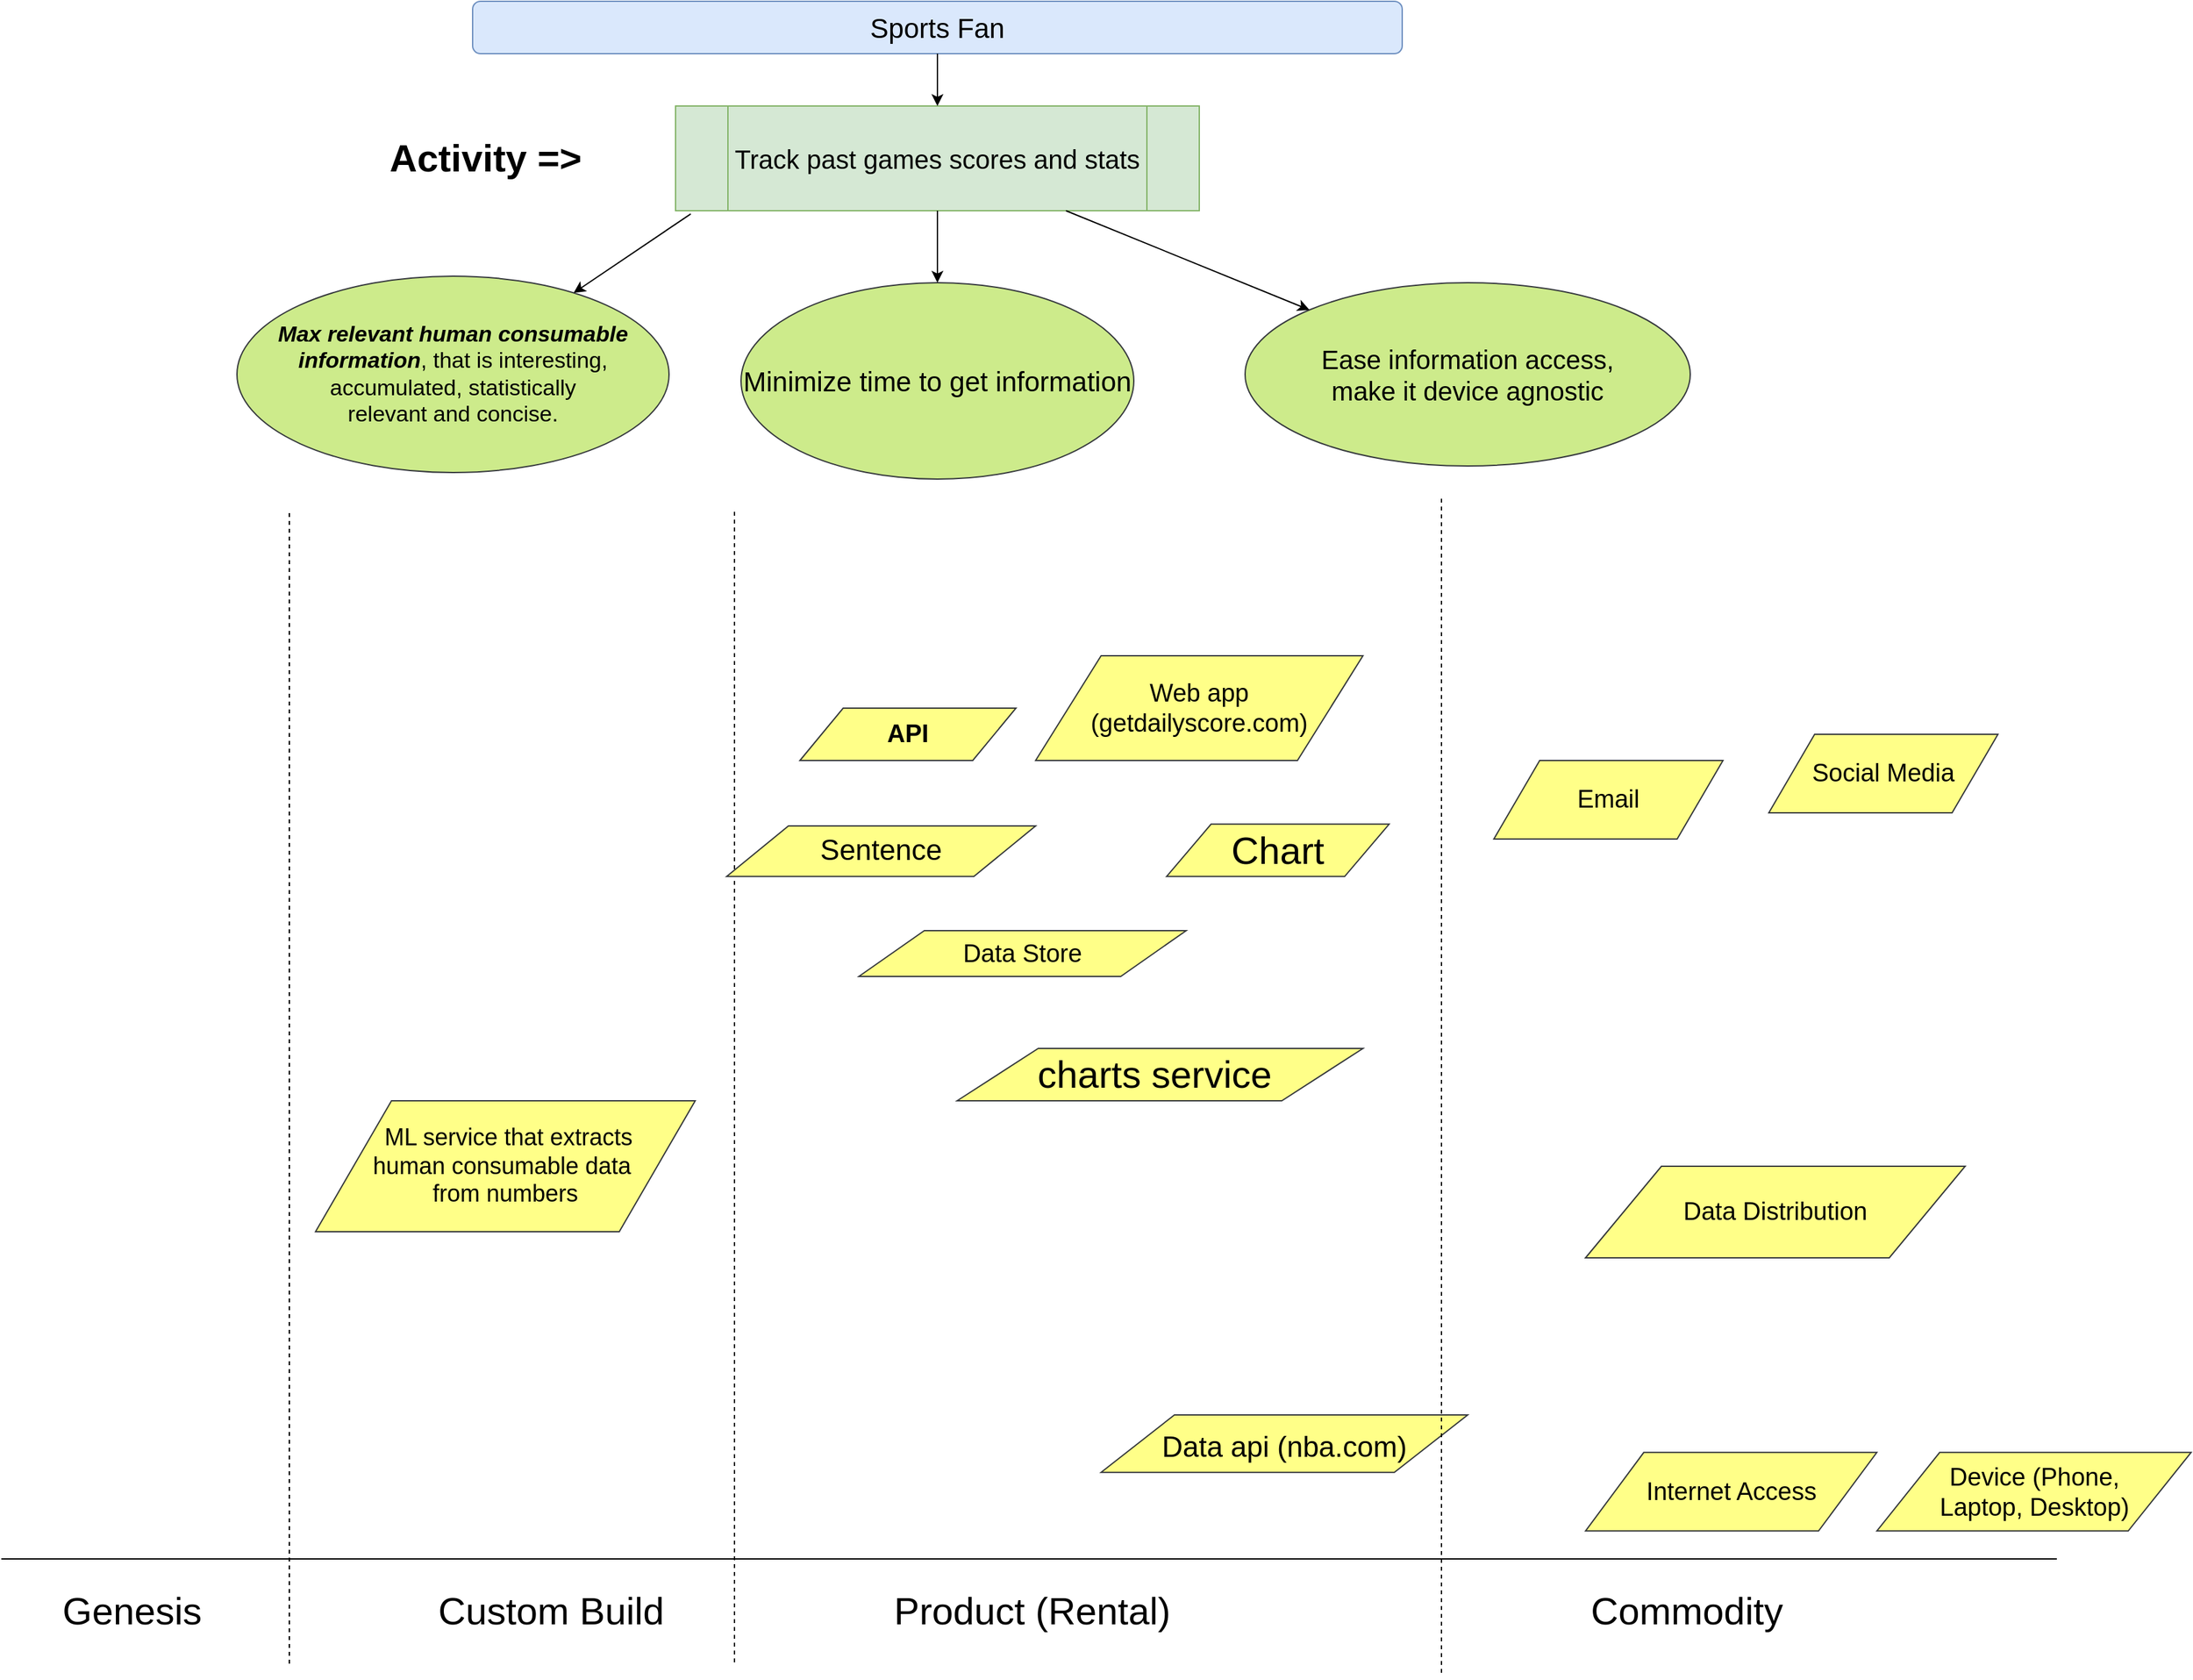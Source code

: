 <mxfile version="12.5.5" type="device" pages="2"><diagram name="Page-1" id="42789a77-a242-8287-6e28-9cd8cfd52e62"><mxGraphModel dx="1730" dy="1682" grid="1" gridSize="10" guides="1" tooltips="1" connect="1" arrows="1" fold="1" page="1" pageScale="1" pageWidth="1100" pageHeight="850" background="#ffffff" math="0" shadow="0"><root><mxCell id="0"/><mxCell id="1" parent="0"/><mxCell id="Sqfoyh81WpPyErl1hCWX-1" value="Sports Fan" style="rounded=1;whiteSpace=wrap;html=1;fillColor=#dae8fc;strokeColor=#6c8ebf;fontSize=21;" parent="1" vertex="1"><mxGeometry x="400" y="-200" width="710" height="40" as="geometry"/></mxCell><mxCell id="Sqfoyh81WpPyErl1hCWX-2" value="Activity =&amp;gt;" style="text;html=1;strokeColor=none;fillColor=none;align=center;verticalAlign=middle;whiteSpace=wrap;rounded=0;fontStyle=1;fontSize=29;" parent="1" vertex="1"><mxGeometry x="280" y="-112.5" width="260" height="65" as="geometry"/></mxCell><mxCell id="Sqfoyh81WpPyErl1hCWX-3" value="Track past games scores and stats" style="shape=process;whiteSpace=wrap;html=1;backgroundOutline=1;fillColor=#d5e8d4;strokeColor=#82b366;fontSize=20;fontStyle=0" parent="1" vertex="1"><mxGeometry x="555" y="-120" width="400" height="80" as="geometry"/></mxCell><mxCell id="Sqfoyh81WpPyErl1hCWX-4" value="&lt;span style=&quot;font-size: 17px&quot;&gt;&lt;b style=&quot;font-style: italic ; font-size: 17px&quot;&gt;Max relevant human consumable &lt;br&gt;information&lt;/b&gt;&lt;/span&gt;, that is interesting, accumulated, statistically &lt;br&gt;relevant and concise." style="ellipse;whiteSpace=wrap;html=1;fillColor=#cdeb8b;strokeColor=#36393d;fontSize=17;" parent="1" vertex="1"><mxGeometry x="220" y="10" width="330" height="150" as="geometry"/></mxCell><mxCell id="Sqfoyh81WpPyErl1hCWX-7" value="Minimize time to get information" style="ellipse;whiteSpace=wrap;html=1;fillColor=#cdeb8b;strokeColor=#36393d;fontSize=21;" parent="1" vertex="1"><mxGeometry x="605" y="15" width="300" height="150" as="geometry"/></mxCell><mxCell id="Sqfoyh81WpPyErl1hCWX-8" value="Ease information access, &lt;br&gt;make it device agnostic" style="ellipse;whiteSpace=wrap;html=1;fillColor=#cdeb8b;strokeColor=#36393d;fontSize=20;" parent="1" vertex="1"><mxGeometry x="990" y="15" width="340" height="140" as="geometry"/></mxCell><mxCell id="Sqfoyh81WpPyErl1hCWX-10" value="" style="endArrow=classic;html=1;exitX=0.029;exitY=1.03;exitDx=0;exitDy=0;exitPerimeter=0;" parent="1" source="Sqfoyh81WpPyErl1hCWX-3" target="Sqfoyh81WpPyErl1hCWX-4" edge="1"><mxGeometry width="50" height="50" relative="1" as="geometry"><mxPoint x="280" y="-40" as="sourcePoint"/><mxPoint x="70" y="270" as="targetPoint"/></mxGeometry></mxCell><mxCell id="Sqfoyh81WpPyErl1hCWX-11" value="" style="endArrow=classic;html=1;" parent="1" source="Sqfoyh81WpPyErl1hCWX-3" target="Sqfoyh81WpPyErl1hCWX-7" edge="1"><mxGeometry width="50" height="50" relative="1" as="geometry"><mxPoint x="10" y="200" as="sourcePoint"/><mxPoint x="60" y="150" as="targetPoint"/></mxGeometry></mxCell><mxCell id="Sqfoyh81WpPyErl1hCWX-12" value="" style="endArrow=classic;html=1;" parent="1" source="Sqfoyh81WpPyErl1hCWX-3" target="Sqfoyh81WpPyErl1hCWX-8" edge="1"><mxGeometry width="50" height="50" relative="1" as="geometry"><mxPoint x="10" y="200" as="sourcePoint"/><mxPoint x="60" y="150" as="targetPoint"/></mxGeometry></mxCell><mxCell id="Sqfoyh81WpPyErl1hCWX-14" value="" style="endArrow=classic;html=1;fontSize=19;" parent="1" source="Sqfoyh81WpPyErl1hCWX-1" target="Sqfoyh81WpPyErl1hCWX-3" edge="1"><mxGeometry width="50" height="50" relative="1" as="geometry"><mxPoint x="10" y="200" as="sourcePoint"/><mxPoint x="60" y="150" as="targetPoint"/></mxGeometry></mxCell><mxCell id="Sqfoyh81WpPyErl1hCWX-27" value="Email" style="shape=parallelogram;perimeter=parallelogramPerimeter;whiteSpace=wrap;html=1;fontSize=19;fillColor=#ffff88;strokeColor=#36393d;" parent="1" vertex="1"><mxGeometry x="1180" y="380" width="175" height="60" as="geometry"/></mxCell><mxCell id="Sqfoyh81WpPyErl1hCWX-29" value="Device (Phone, &lt;br&gt;Laptop, Desktop)" style="shape=parallelogram;perimeter=parallelogramPerimeter;whiteSpace=wrap;html=1;fontSize=19;fillColor=#ffff88;strokeColor=#36393d;" parent="1" vertex="1"><mxGeometry x="1472.5" y="908.67" width="240" height="60" as="geometry"/></mxCell><mxCell id="Sqfoyh81WpPyErl1hCWX-30" value="Internet Access" style="shape=parallelogram;perimeter=parallelogramPerimeter;whiteSpace=wrap;html=1;fontSize=19;fillColor=#ffff88;strokeColor=#36393d;" parent="1" vertex="1"><mxGeometry x="1250" y="908.67" width="222.5" height="60" as="geometry"/></mxCell><mxCell id="Sqfoyh81WpPyErl1hCWX-33" value="" style="endArrow=none;html=1;fontSize=19;" parent="1" edge="1"><mxGeometry width="50" height="50" relative="1" as="geometry"><mxPoint x="40" y="990" as="sourcePoint"/><mxPoint x="1610" y="990" as="targetPoint"/></mxGeometry></mxCell><mxCell id="Sqfoyh81WpPyErl1hCWX-35" value="Genesis&lt;br style=&quot;font-size: 29px;&quot;&gt;" style="text;html=1;strokeColor=none;fillColor=none;align=center;verticalAlign=middle;whiteSpace=wrap;rounded=0;fontSize=29;" parent="1" vertex="1"><mxGeometry x="70" y="1020" width="140" height="20" as="geometry"/></mxCell><mxCell id="Sqfoyh81WpPyErl1hCWX-37" value="" style="endArrow=none;dashed=1;html=1;fontSize=21;" parent="1" edge="1"><mxGeometry width="50" height="50" relative="1" as="geometry"><mxPoint x="260" y="1070" as="sourcePoint"/><mxPoint x="260" y="190" as="targetPoint"/></mxGeometry></mxCell><mxCell id="Sqfoyh81WpPyErl1hCWX-41" value="Custom Build" style="text;html=1;strokeColor=none;fillColor=none;align=center;verticalAlign=middle;whiteSpace=wrap;rounded=0;fontSize=29;" parent="1" vertex="1"><mxGeometry x="350" y="1020" width="220" height="20" as="geometry"/></mxCell><mxCell id="Sqfoyh81WpPyErl1hCWX-43" value="" style="endArrow=none;dashed=1;html=1;fontSize=21;" parent="1" edge="1"><mxGeometry width="50" height="50" relative="1" as="geometry"><mxPoint x="600" y="190" as="sourcePoint"/><mxPoint x="600" y="1070" as="targetPoint"/></mxGeometry></mxCell><mxCell id="Sqfoyh81WpPyErl1hCWX-44" value="Product (Rental)" style="text;html=1;strokeColor=none;fillColor=none;align=center;verticalAlign=middle;whiteSpace=wrap;rounded=0;fontSize=29;" parent="1" vertex="1"><mxGeometry x="710" y="1000" width="235" height="60" as="geometry"/></mxCell><mxCell id="Sqfoyh81WpPyErl1hCWX-46" value="Commodity" style="text;html=1;strokeColor=none;fillColor=none;align=center;verticalAlign=middle;whiteSpace=wrap;rounded=0;fontSize=29;" parent="1" vertex="1"><mxGeometry x="1210" y="1000" width="235" height="60" as="geometry"/></mxCell><mxCell id="Sqfoyh81WpPyErl1hCWX-48" value="Data Distribution" style="shape=parallelogram;perimeter=parallelogramPerimeter;whiteSpace=wrap;html=1;fontSize=19;fillColor=#ffff88;strokeColor=#36393d;" parent="1" vertex="1"><mxGeometry x="1250" y="690" width="290" height="70" as="geometry"/></mxCell><mxCell id="Sqfoyh81WpPyErl1hCWX-54" value="charts service&amp;nbsp;" style="shape=parallelogram;perimeter=parallelogramPerimeter;whiteSpace=wrap;html=1;fontSize=29;fillColor=#ffff88;strokeColor=#36393d;" parent="1" vertex="1"><mxGeometry x="770" y="600" width="310" height="40" as="geometry"/></mxCell><mxCell id="Sqfoyh81WpPyErl1hCWX-59" value="&lt;font style=&quot;font-size: 22px&quot;&gt;Data api (nba.com)&lt;/font&gt;" style="shape=parallelogram;perimeter=parallelogramPerimeter;whiteSpace=wrap;html=1;fontSize=29;fillColor=#ffff88;strokeColor=#36393d;" parent="1" vertex="1"><mxGeometry x="880" y="880" width="280" height="43.91" as="geometry"/></mxCell><mxCell id="Sqfoyh81WpPyErl1hCWX-64" value="Sentence" style="shape=parallelogram;perimeter=parallelogramPerimeter;whiteSpace=wrap;html=1;fontSize=22;fillColor=#ffff88;strokeColor=#36393d;" parent="1" vertex="1"><mxGeometry x="594" y="430.0" width="236" height="38.67" as="geometry"/></mxCell><mxCell id="Sqfoyh81WpPyErl1hCWX-65" value="&amp;nbsp;ML service that extracts&lt;br&gt;human consumable data&amp;nbsp;&lt;br&gt;from numbers" style="shape=parallelogram;perimeter=parallelogramPerimeter;whiteSpace=wrap;html=1;fontSize=18;fillColor=#ffff88;strokeColor=#36393d;" parent="1" vertex="1"><mxGeometry x="280" y="640" width="290" height="100" as="geometry"/></mxCell><mxCell id="lyD-HpiRpPjOEnl6V3W5-5" value="Web app &lt;br&gt;(getdailyscore.com)" style="shape=parallelogram;perimeter=parallelogramPerimeter;whiteSpace=wrap;html=1;fontSize=19;fillColor=#ffff88;strokeColor=#36393d;" parent="1" vertex="1"><mxGeometry x="830" y="300" width="250" height="80" as="geometry"/></mxCell><mxCell id="Sqfoyh81WpPyErl1hCWX-55" value="Chart" style="shape=parallelogram;perimeter=parallelogramPerimeter;whiteSpace=wrap;html=1;fontSize=29;fillColor=#ffff88;strokeColor=#36393d;" parent="1" vertex="1"><mxGeometry x="930" y="428.67" width="170" height="40" as="geometry"/></mxCell><mxCell id="lyD-HpiRpPjOEnl6V3W5-22" value="" style="endArrow=none;dashed=1;html=1;fontSize=21;" parent="1" edge="1"><mxGeometry width="50" height="50" relative="1" as="geometry"><mxPoint x="1140" y="180" as="sourcePoint"/><mxPoint x="1140" y="1080" as="targetPoint"/></mxGeometry></mxCell><mxCell id="lyD-HpiRpPjOEnl6V3W5-25" value="&lt;b&gt;API&lt;/b&gt;" style="shape=parallelogram;perimeter=parallelogramPerimeter;whiteSpace=wrap;html=1;fontSize=19;fillColor=#ffff88;strokeColor=#36393d;" parent="1" vertex="1"><mxGeometry x="650" y="340" width="165" height="40" as="geometry"/></mxCell><mxCell id="lyD-HpiRpPjOEnl6V3W5-53" value="Data Store" style="shape=parallelogram;perimeter=parallelogramPerimeter;whiteSpace=wrap;html=1;fontSize=19;fillColor=#ffff88;strokeColor=#36393d;" parent="1" vertex="1"><mxGeometry x="695" y="510" width="250" height="35" as="geometry"/></mxCell><mxCell id="lyD-HpiRpPjOEnl6V3W5-55" value="Social Media" style="shape=parallelogram;perimeter=parallelogramPerimeter;whiteSpace=wrap;html=1;fontSize=19;fillColor=#ffff88;strokeColor=#36393d;" parent="1" vertex="1"><mxGeometry x="1390" y="360" width="175" height="60" as="geometry"/></mxCell></root></mxGraphModel></diagram><diagram id="62Q5EX-za9xnBsxn6A6V" name="Page-2"><mxGraphModel dx="1038" dy="1599" grid="1" gridSize="10" guides="1" tooltips="1" connect="1" arrows="1" fold="1" page="1" pageScale="1" pageWidth="850" pageHeight="1100" math="0" shadow="0"><root><mxCell id="HHw37jeu-qHl3L0PZvLs-0"/><mxCell id="HHw37jeu-qHl3L0PZvLs-1" parent="HHw37jeu-qHl3L0PZvLs-0"/><mxCell id="NZfJXg3lzzlJPp1EGCO3-2" style="edgeStyle=none;rounded=0;orthogonalLoop=1;jettySize=auto;html=1;exitX=0.5;exitY=1;exitDx=0;exitDy=0;" edge="1" parent="HHw37jeu-qHl3L0PZvLs-1" source="HHw37jeu-qHl3L0PZvLs-2" target="NZfJXg3lzzlJPp1EGCO3-1"><mxGeometry relative="1" as="geometry"/></mxCell><mxCell id="HHw37jeu-qHl3L0PZvLs-2" value="User&lt;br&gt;" style="text;html=1;strokeColor=none;fillColor=none;align=center;verticalAlign=middle;whiteSpace=wrap;rounded=0;" vertex="1" parent="HHw37jeu-qHl3L0PZvLs-1"><mxGeometry x="410" y="-30" width="40" height="20" as="geometry"/></mxCell><mxCell id="1dH-njrnQEIR6e_a9Dvq-5" style="edgeStyle=none;rounded=0;orthogonalLoop=1;jettySize=auto;html=1;exitX=0.5;exitY=1;exitDx=0;exitDy=0;entryX=0;entryY=0;entryDx=0;entryDy=0;" edge="1" parent="HHw37jeu-qHl3L0PZvLs-1" source="HHw37jeu-qHl3L0PZvLs-3" target="csxcvWwEGRJVyuj2_GaZ-1"><mxGeometry relative="1" as="geometry"/></mxCell><mxCell id="1dH-njrnQEIR6e_a9Dvq-6" style="edgeStyle=none;rounded=0;orthogonalLoop=1;jettySize=auto;html=1;exitX=0.5;exitY=1;exitDx=0;exitDy=0;entryX=0.5;entryY=0;entryDx=0;entryDy=0;" edge="1" parent="HHw37jeu-qHl3L0PZvLs-1" source="HHw37jeu-qHl3L0PZvLs-3" target="csxcvWwEGRJVyuj2_GaZ-2"><mxGeometry relative="1" as="geometry"/></mxCell><mxCell id="1dH-njrnQEIR6e_a9Dvq-7" style="edgeStyle=none;rounded=0;orthogonalLoop=1;jettySize=auto;html=1;exitX=0.5;exitY=1;exitDx=0;exitDy=0;entryX=0;entryY=0;entryDx=0;entryDy=0;" edge="1" parent="HHw37jeu-qHl3L0PZvLs-1" source="HHw37jeu-qHl3L0PZvLs-3" target="csxcvWwEGRJVyuj2_GaZ-4"><mxGeometry relative="1" as="geometry"/></mxCell><mxCell id="HHw37jeu-qHl3L0PZvLs-3" value="" style="ellipse;whiteSpace=wrap;html=1;aspect=fixed;" vertex="1" parent="HHw37jeu-qHl3L0PZvLs-1"><mxGeometry x="420" y="100" width="20" height="20" as="geometry"/></mxCell><mxCell id="HHw37jeu-qHl3L0PZvLs-4" value="NBA data" style="text;html=1;strokeColor=none;fillColor=none;align=center;verticalAlign=middle;whiteSpace=wrap;rounded=0;" vertex="1" parent="HHw37jeu-qHl3L0PZvLs-1"><mxGeometry x="440" y="100" width="60" height="20" as="geometry"/></mxCell><mxCell id="2C8IJFDreyAE3foW2rsM-2" style="edgeStyle=none;rounded=0;orthogonalLoop=1;jettySize=auto;html=1;exitX=0;exitY=1;exitDx=0;exitDy=0;entryX=0.5;entryY=0;entryDx=0;entryDy=0;" edge="1" parent="HHw37jeu-qHl3L0PZvLs-1" source="csxcvWwEGRJVyuj2_GaZ-0" target="1dH-njrnQEIR6e_a9Dvq-0"><mxGeometry relative="1" as="geometry"/></mxCell><mxCell id="2C8IJFDreyAE3foW2rsM-3" style="edgeStyle=none;rounded=0;orthogonalLoop=1;jettySize=auto;html=1;exitX=0.5;exitY=1;exitDx=0;exitDy=0;" edge="1" parent="HHw37jeu-qHl3L0PZvLs-1" source="csxcvWwEGRJVyuj2_GaZ-0" target="1dH-njrnQEIR6e_a9Dvq-2"><mxGeometry relative="1" as="geometry"/></mxCell><mxCell id="csxcvWwEGRJVyuj2_GaZ-0" value="" style="ellipse;whiteSpace=wrap;html=1;aspect=fixed;" vertex="1" parent="HHw37jeu-qHl3L0PZvLs-1"><mxGeometry x="260" y="150" width="20" height="20" as="geometry"/></mxCell><mxCell id="csxcvWwEGRJVyuj2_GaZ-1" value="Real-time data fetch" style="text;html=1;strokeColor=none;fillColor=none;align=center;verticalAlign=middle;whiteSpace=wrap;rounded=0;" vertex="1" parent="HHw37jeu-qHl3L0PZvLs-1"><mxGeometry x="280" y="150" width="70" height="20" as="geometry"/></mxCell><mxCell id="2C8IJFDreyAE3foW2rsM-4" style="edgeStyle=none;rounded=0;orthogonalLoop=1;jettySize=auto;html=1;exitX=0;exitY=1;exitDx=0;exitDy=0;entryX=0.5;entryY=0;entryDx=0;entryDy=0;" edge="1" parent="HHw37jeu-qHl3L0PZvLs-1" source="csxcvWwEGRJVyuj2_GaZ-2" target="2C8IJFDreyAE3foW2rsM-0"><mxGeometry relative="1" as="geometry"/></mxCell><mxCell id="csxcvWwEGRJVyuj2_GaZ-2" value="" style="ellipse;whiteSpace=wrap;html=1;aspect=fixed;" vertex="1" parent="HHw37jeu-qHl3L0PZvLs-1"><mxGeometry x="385" y="150" width="20" height="20" as="geometry"/></mxCell><mxCell id="csxcvWwEGRJVyuj2_GaZ-3" value="Relevant" style="text;html=1;strokeColor=none;fillColor=none;align=center;verticalAlign=middle;whiteSpace=wrap;rounded=0;" vertex="1" parent="HHw37jeu-qHl3L0PZvLs-1"><mxGeometry x="405" y="150" width="70" height="20" as="geometry"/></mxCell><mxCell id="2C8IJFDreyAE3foW2rsM-10" style="edgeStyle=none;rounded=0;orthogonalLoop=1;jettySize=auto;html=1;exitX=0.5;exitY=1;exitDx=0;exitDy=0;entryX=0;entryY=0;entryDx=0;entryDy=0;" edge="1" parent="HHw37jeu-qHl3L0PZvLs-1" source="csxcvWwEGRJVyuj2_GaZ-4" target="2C8IJFDreyAE3foW2rsM-6"><mxGeometry relative="1" as="geometry"/></mxCell><mxCell id="2C8IJFDreyAE3foW2rsM-11" style="edgeStyle=none;rounded=0;orthogonalLoop=1;jettySize=auto;html=1;exitX=0.5;exitY=1;exitDx=0;exitDy=0;entryX=0;entryY=0;entryDx=0;entryDy=0;" edge="1" parent="HHw37jeu-qHl3L0PZvLs-1" source="csxcvWwEGRJVyuj2_GaZ-4" target="2C8IJFDreyAE3foW2rsM-9"><mxGeometry relative="1" as="geometry"/></mxCell><mxCell id="csxcvWwEGRJVyuj2_GaZ-4" value="" style="ellipse;whiteSpace=wrap;html=1;aspect=fixed;" vertex="1" parent="HHw37jeu-qHl3L0PZvLs-1"><mxGeometry x="500" y="150" width="20" height="20" as="geometry"/></mxCell><mxCell id="csxcvWwEGRJVyuj2_GaZ-5" value="Interesting sentence" style="text;html=1;strokeColor=none;fillColor=none;align=center;verticalAlign=middle;whiteSpace=wrap;rounded=0;" vertex="1" parent="HHw37jeu-qHl3L0PZvLs-1"><mxGeometry x="520" y="150" width="120" height="20" as="geometry"/></mxCell><mxCell id="1dH-njrnQEIR6e_a9Dvq-0" value="" style="ellipse;whiteSpace=wrap;html=1;aspect=fixed;" vertex="1" parent="HHw37jeu-qHl3L0PZvLs-1"><mxGeometry x="140" y="210" width="20" height="20" as="geometry"/></mxCell><mxCell id="1dH-njrnQEIR6e_a9Dvq-1" value="Paid API" style="text;html=1;strokeColor=none;fillColor=none;align=center;verticalAlign=middle;whiteSpace=wrap;rounded=0;" vertex="1" parent="HHw37jeu-qHl3L0PZvLs-1"><mxGeometry x="160" y="210" width="50" height="20" as="geometry"/></mxCell><mxCell id="1dH-njrnQEIR6e_a9Dvq-2" value="" style="ellipse;whiteSpace=wrap;html=1;aspect=fixed;" vertex="1" parent="HHw37jeu-qHl3L0PZvLs-1"><mxGeometry x="220" y="210" width="20" height="20" as="geometry"/></mxCell><mxCell id="1dH-njrnQEIR6e_a9Dvq-3" value="Web Scraper" style="text;html=1;strokeColor=none;fillColor=none;align=center;verticalAlign=middle;whiteSpace=wrap;rounded=0;" vertex="1" parent="HHw37jeu-qHl3L0PZvLs-1"><mxGeometry x="240" y="210" width="50" height="20" as="geometry"/></mxCell><mxCell id="2C8IJFDreyAE3foW2rsM-0" value="" style="ellipse;whiteSpace=wrap;html=1;aspect=fixed;" vertex="1" parent="HHw37jeu-qHl3L0PZvLs-1"><mxGeometry x="340" y="210" width="20" height="20" as="geometry"/></mxCell><mxCell id="2C8IJFDreyAE3foW2rsM-1" value="Twitter Trending" style="text;html=1;strokeColor=none;fillColor=none;align=center;verticalAlign=middle;whiteSpace=wrap;rounded=0;" vertex="1" parent="HHw37jeu-qHl3L0PZvLs-1"><mxGeometry x="360" y="210" width="90" height="20" as="geometry"/></mxCell><mxCell id="2C8IJFDreyAE3foW2rsM-5" value="ML Solution" style="text;html=1;strokeColor=none;fillColor=none;align=center;verticalAlign=middle;whiteSpace=wrap;rounded=0;" vertex="1" parent="HHw37jeu-qHl3L0PZvLs-1"><mxGeometry x="540" y="210" width="70" height="20" as="geometry"/></mxCell><mxCell id="2C8IJFDreyAE3foW2rsM-14" style="edgeStyle=none;rounded=0;orthogonalLoop=1;jettySize=auto;html=1;exitX=0.5;exitY=1;exitDx=0;exitDy=0;entryX=0.5;entryY=0;entryDx=0;entryDy=0;" edge="1" parent="HHw37jeu-qHl3L0PZvLs-1" source="2C8IJFDreyAE3foW2rsM-6" target="2C8IJFDreyAE3foW2rsM-13"><mxGeometry relative="1" as="geometry"/></mxCell><mxCell id="2C8IJFDreyAE3foW2rsM-6" value="" style="ellipse;whiteSpace=wrap;html=1;aspect=fixed;" vertex="1" parent="HHw37jeu-qHl3L0PZvLs-1"><mxGeometry x="520" y="210" width="20" height="20" as="geometry"/></mxCell><mxCell id="2C8IJFDreyAE3foW2rsM-8" value="Journalist" style="text;html=1;strokeColor=none;fillColor=none;align=center;verticalAlign=middle;whiteSpace=wrap;rounded=0;" vertex="1" parent="HHw37jeu-qHl3L0PZvLs-1"><mxGeometry x="670" y="210" width="70" height="20" as="geometry"/></mxCell><mxCell id="2C8IJFDreyAE3foW2rsM-9" value="" style="ellipse;whiteSpace=wrap;html=1;aspect=fixed;" vertex="1" parent="HHw37jeu-qHl3L0PZvLs-1"><mxGeometry x="650" y="210" width="20" height="20" as="geometry"/></mxCell><mxCell id="2C8IJFDreyAE3foW2rsM-12" value="News Headlines" style="text;html=1;strokeColor=none;fillColor=none;align=center;verticalAlign=middle;whiteSpace=wrap;rounded=0;" vertex="1" parent="HHw37jeu-qHl3L0PZvLs-1"><mxGeometry x="540" y="280" width="70" height="20" as="geometry"/></mxCell><mxCell id="2C8IJFDreyAE3foW2rsM-13" value="" style="ellipse;whiteSpace=wrap;html=1;aspect=fixed;" vertex="1" parent="HHw37jeu-qHl3L0PZvLs-1"><mxGeometry x="520" y="280" width="20" height="20" as="geometry"/></mxCell><mxCell id="NZfJXg3lzzlJPp1EGCO3-3" style="edgeStyle=none;rounded=0;orthogonalLoop=1;jettySize=auto;html=1;exitX=0.5;exitY=1;exitDx=0;exitDy=0;entryX=0.5;entryY=0;entryDx=0;entryDy=0;" edge="1" parent="HHw37jeu-qHl3L0PZvLs-1" source="NZfJXg3lzzlJPp1EGCO3-1" target="HHw37jeu-qHl3L0PZvLs-3"><mxGeometry relative="1" as="geometry"/></mxCell><mxCell id="NZfJXg3lzzlJPp1EGCO3-1" value="Track games scores and stats" style="rounded=0;whiteSpace=wrap;html=1;" vertex="1" parent="HHw37jeu-qHl3L0PZvLs-1"><mxGeometry x="375" y="30" width="110" height="30" as="geometry"/></mxCell></root></mxGraphModel></diagram></mxfile>